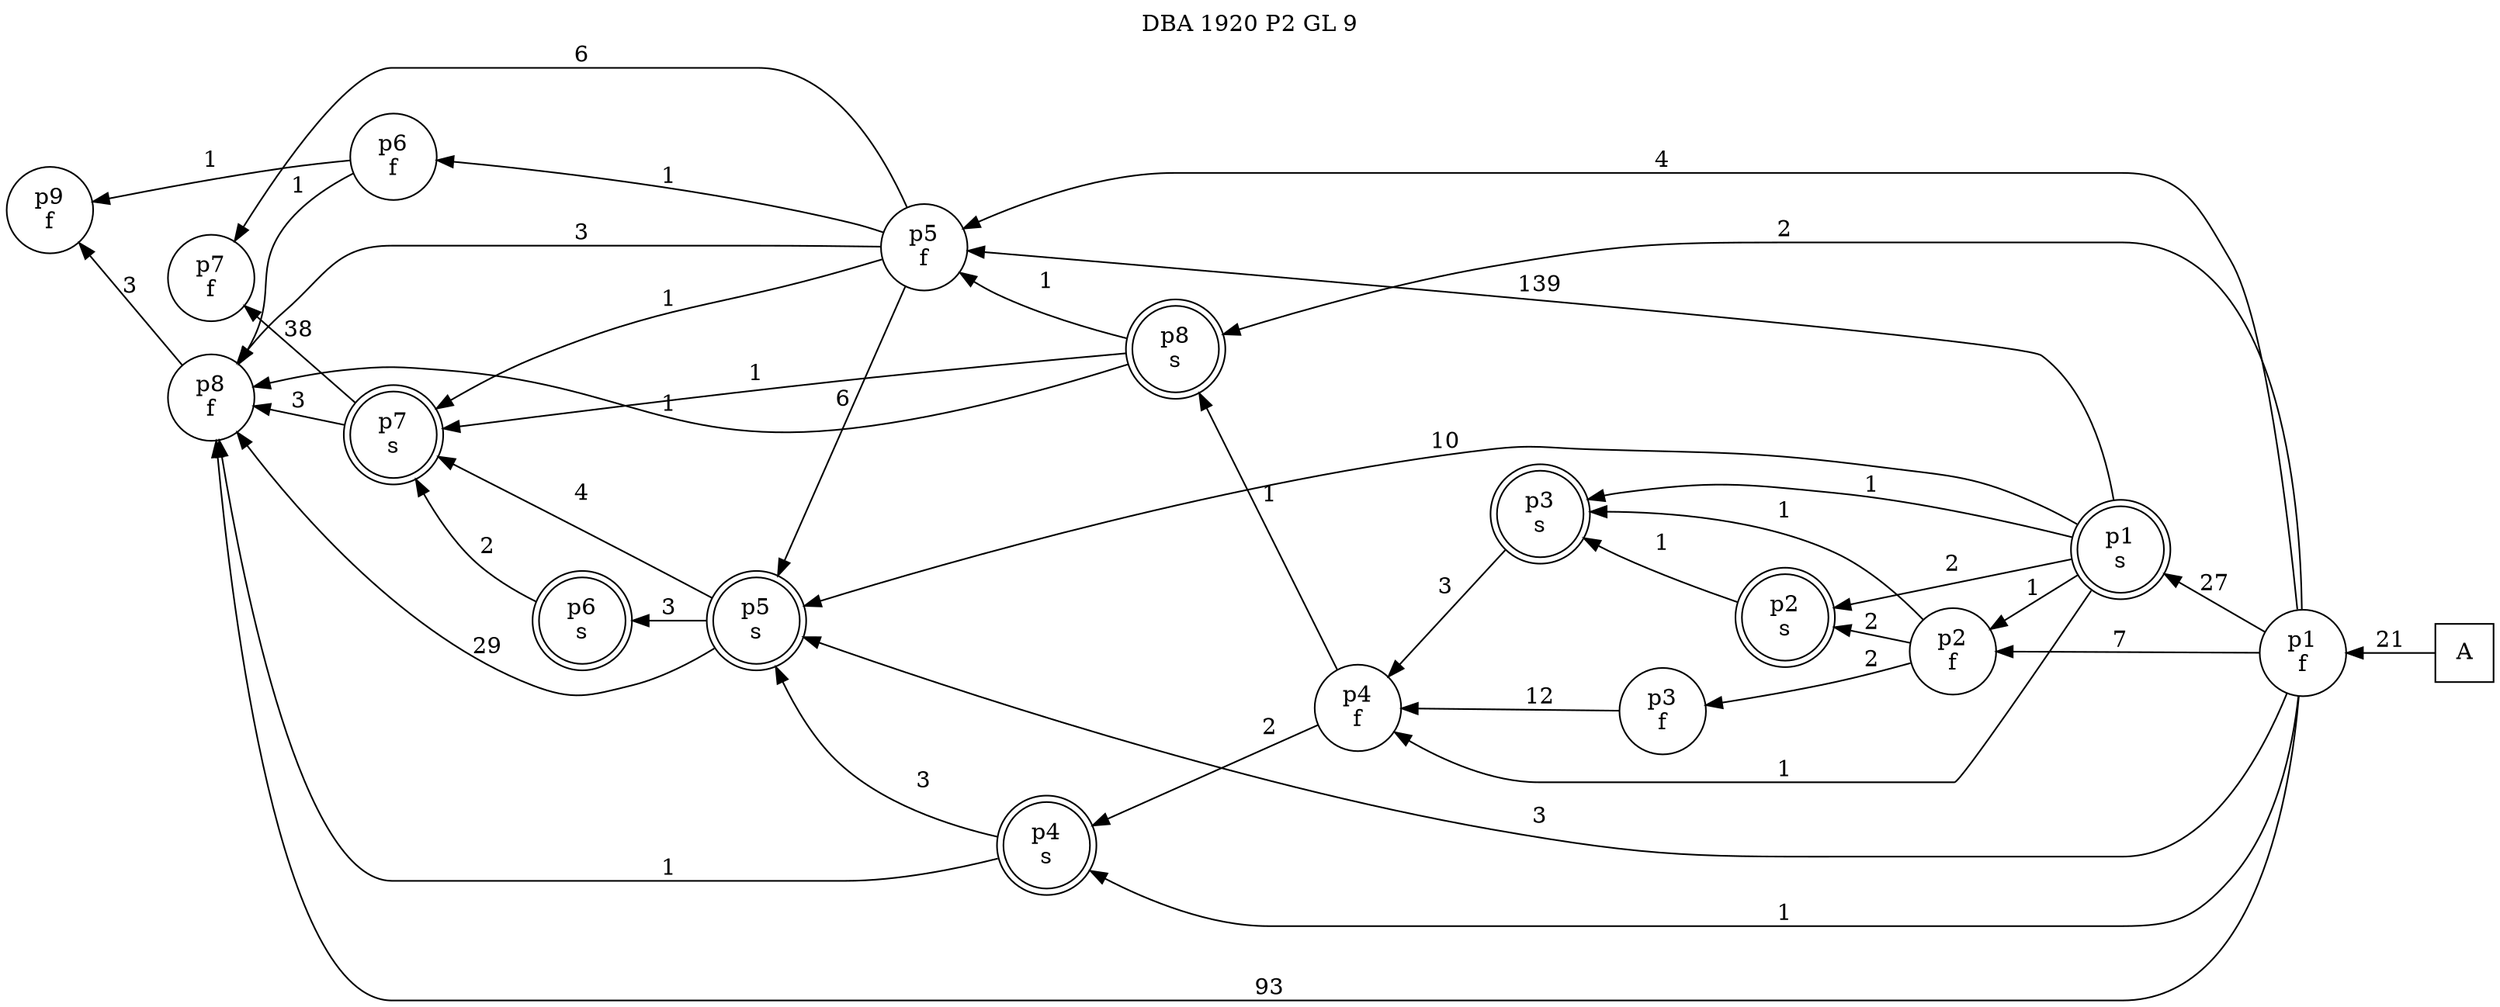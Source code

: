 digraph DBA_1920_P2_GL_9_GOOD {
labelloc="tl"
label= " DBA 1920 P2 GL 9 "
rankdir="RL";
"A" [shape="square" label="A"]
"p1_f" [shape="circle" label="p1
f"]
"p2_f" [shape="circle" label="p2
f"]
"p3_f" [shape="circle" label="p3
f"]
"p1_s" [shape="doublecircle" label="p1
s"]
"p2_s" [shape="doublecircle" label="p2
s"]
"p4_f" [shape="circle" label="p4
f"]
"p3_s" [shape="doublecircle" label="p3
s"]
"p4_s" [shape="doublecircle" label="p4
s"]
"p5_s" [shape="doublecircle" label="p5
s"]
"p6_s" [shape="doublecircle" label="p6
s"]
"p7_s" [shape="doublecircle" label="p7
s"]
"p5_f" [shape="circle" label="p5
f"]
"p8_f" [shape="circle" label="p8
f"]
"p9_f" [shape="circle" label="p9
f"]
"p7_f" [shape="circle" label="p7
f"]
"p8_s" [shape="doublecircle" label="p8
s"]
"p6_f" [shape="circle" label="p6
f"]
"A" -> "p1_f" [ label=21]
"p1_f" -> "p2_f" [ label=7]
"p1_f" -> "p1_s" [ label=27]
"p1_f" -> "p4_s" [ label=1]
"p1_f" -> "p5_s" [ label=3]
"p1_f" -> "p5_f" [ label=4]
"p1_f" -> "p8_f" [ label=93]
"p1_f" -> "p8_s" [ label=2]
"p2_f" -> "p3_f" [ label=2]
"p2_f" -> "p2_s" [ label=2]
"p2_f" -> "p3_s" [ label=1]
"p3_f" -> "p4_f" [ label=12]
"p1_s" -> "p2_f" [ label=1]
"p1_s" -> "p2_s" [ label=2]
"p1_s" -> "p4_f" [ label=1]
"p1_s" -> "p3_s" [ label=1]
"p1_s" -> "p5_s" [ label=10]
"p1_s" -> "p5_f" [ label=139]
"p2_s" -> "p3_s" [ label=1]
"p4_f" -> "p4_s" [ label=2]
"p4_f" -> "p8_s" [ label=1]
"p3_s" -> "p4_f" [ label=3]
"p4_s" -> "p5_s" [ label=3]
"p4_s" -> "p8_f" [ label=1]
"p5_s" -> "p6_s" [ label=3]
"p5_s" -> "p7_s" [ label=4]
"p5_s" -> "p8_f" [ label=29]
"p6_s" -> "p7_s" [ label=2]
"p7_s" -> "p8_f" [ label=3]
"p7_s" -> "p7_f" [ label=38]
"p5_f" -> "p5_s" [ label=6]
"p5_f" -> "p7_s" [ label=1]
"p5_f" -> "p8_f" [ label=3]
"p5_f" -> "p7_f" [ label=6]
"p5_f" -> "p6_f" [ label=1]
"p8_f" -> "p9_f" [ label=3]
"p8_s" -> "p7_s" [ label=1]
"p8_s" -> "p5_f" [ label=1]
"p8_s" -> "p8_f" [ label=1]
"p6_f" -> "p8_f" [ label=1]
"p6_f" -> "p9_f" [ label=1]
}

